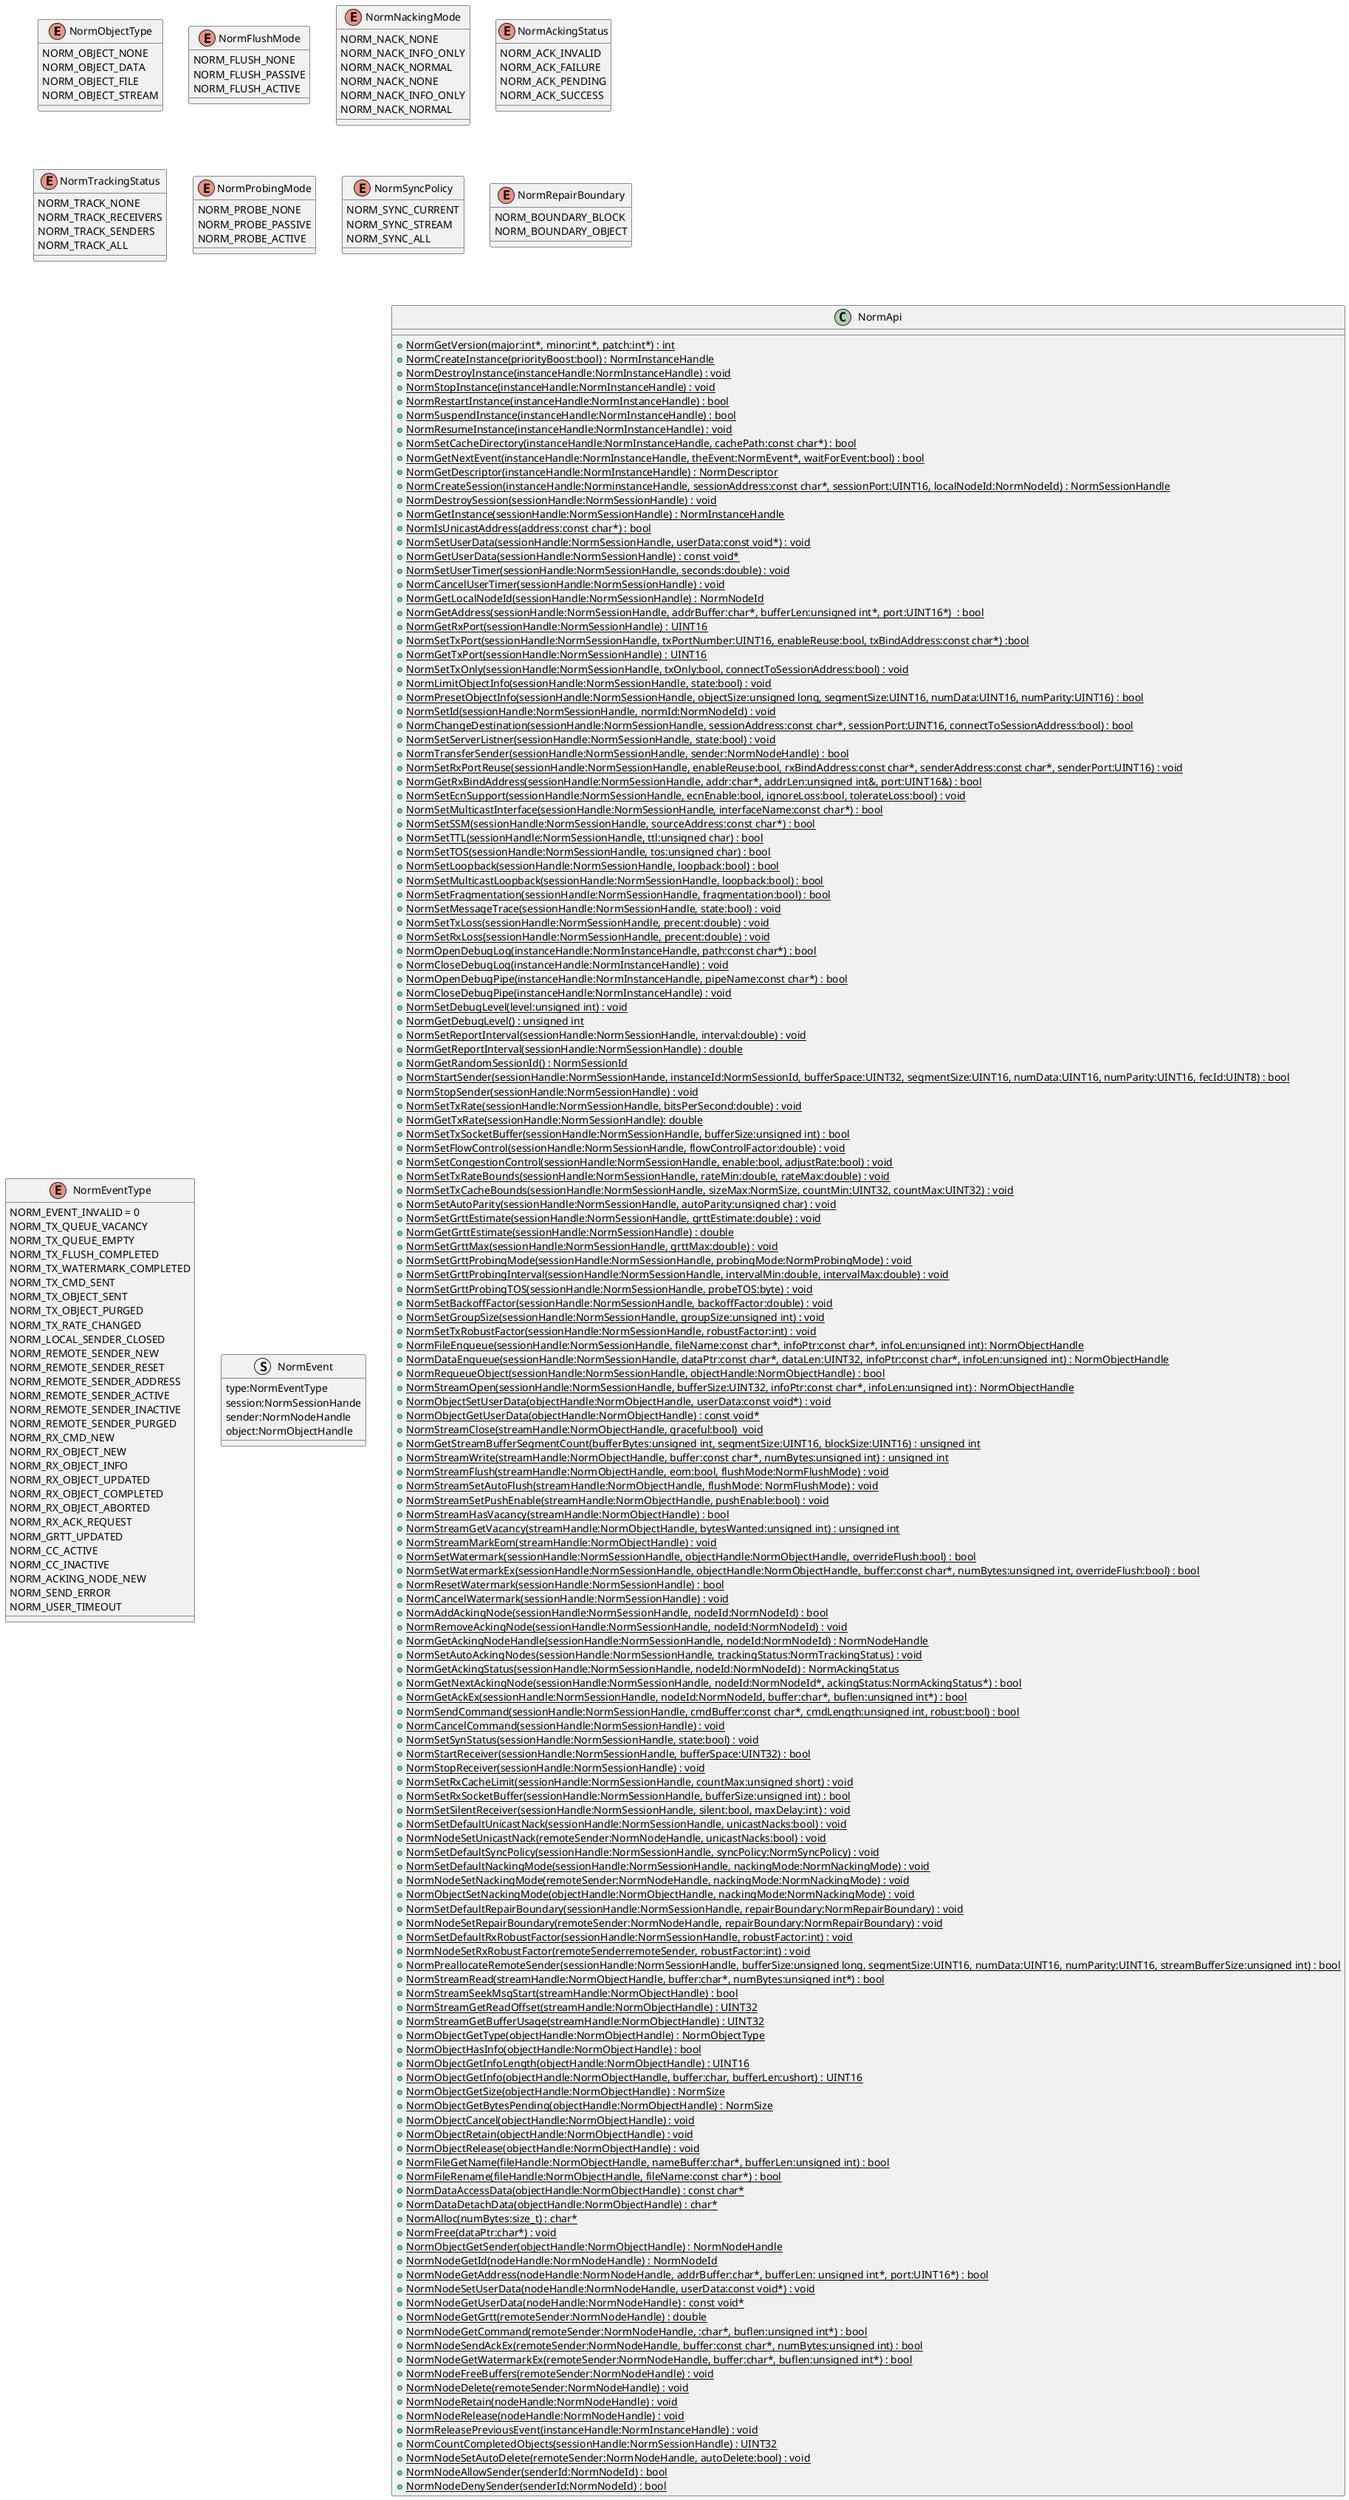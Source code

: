 @startuml 
enum NormObjectType
{
    NORM_OBJECT_NONE
    NORM_OBJECT_DATA
    NORM_OBJECT_FILE
    NORM_OBJECT_STREAM
}
enum NormFlushMode
{
    NORM_FLUSH_NONE
    NORM_FLUSH_PASSIVE
    NORM_FLUSH_ACTIVE
}
enum NormNackingMode
{
    NORM_NACK_NONE
    NORM_NACK_INFO_ONLY
    NORM_NACK_NORMAL
}
enum NormNackingMode
{
    NORM_NACK_NONE
    NORM_NACK_INFO_ONLY
    NORM_NACK_NORMAL
}
enum NormAckingStatus
{
    NORM_ACK_INVALID
    NORM_ACK_FAILURE
    NORM_ACK_PENDING
    NORM_ACK_SUCCESS
}
enum NormTrackingStatus
{
    NORM_TRACK_NONE
    NORM_TRACK_RECEIVERS
    NORM_TRACK_SENDERS
    NORM_TRACK_ALL
}
enum NormProbingMode
{
    NORM_PROBE_NONE
    NORM_PROBE_PASSIVE
    NORM_PROBE_ACTIVE
}
enum NormSyncPolicy
{
    NORM_SYNC_CURRENT
    NORM_SYNC_STREAM
    NORM_SYNC_ALL
}
enum NormRepairBoundary
{
    NORM_BOUNDARY_BLOCK
    NORM_BOUNDARY_OBJECT
}
enum NormEventType
{
    NORM_EVENT_INVALID = 0
    NORM_TX_QUEUE_VACANCY
    NORM_TX_QUEUE_EMPTY
    NORM_TX_FLUSH_COMPLETED
    NORM_TX_WATERMARK_COMPLETED
    NORM_TX_CMD_SENT
    NORM_TX_OBJECT_SENT
    NORM_TX_OBJECT_PURGED
    NORM_TX_RATE_CHANGED
    NORM_LOCAL_SENDER_CLOSED
    NORM_REMOTE_SENDER_NEW
    NORM_REMOTE_SENDER_RESET
    NORM_REMOTE_SENDER_ADDRESS
    NORM_REMOTE_SENDER_ACTIVE
    NORM_REMOTE_SENDER_INACTIVE
    NORM_REMOTE_SENDER_PURGED
    NORM_RX_CMD_NEW
    NORM_RX_OBJECT_NEW
    NORM_RX_OBJECT_INFO
    NORM_RX_OBJECT_UPDATED
    NORM_RX_OBJECT_COMPLETED
    NORM_RX_OBJECT_ABORTED
    NORM_RX_ACK_REQUEST
    NORM_GRTT_UPDATED
    NORM_CC_ACTIVE
    NORM_CC_INACTIVE
    NORM_ACKING_NODE_NEW
    NORM_SEND_ERROR
    NORM_USER_TIMEOUT
}
struct NormEvent
{
    type:NormEventType
    session:NormSessionHande
    sender:NormNodeHandle
    object:NormObjectHandle
}
class NormApi
{
    {static} + NormGetVersion(major:int*, minor:int*, patch:int*) : int
    {static} + NormCreateInstance(priorityBoost:bool) : NormInstanceHandle
    {static} + NormDestroyInstance(instanceHandle:NormInstanceHandle) : void
    {static} + NormStopInstance(instanceHandle:NormInstanceHandle) : void
    {static} + NormRestartInstance(instanceHandle:NormInstanceHandle) : bool
    {static} + NormSuspendInstance(instanceHandle:NormInstanceHandle) : bool
    {static} + NormResumeInstance(instanceHandle:NormInstanceHandle) : void
    {static} + NormSetCacheDirectory(instanceHandle:NormInstanceHandle, cachePath:const char*) : bool
    {static} + NormGetNextEvent(instanceHandle:NormInstanceHandle, theEvent:NormEvent*, waitForEvent:bool) : bool 
    {static} + NormGetDescriptor(instanceHandle:NormInstanceHandle) : NormDescriptor 
    {static} + NormCreateSession(instanceHandle:NorminstanceHandle, sessionAddress:const char*, sessionPort:UINT16, localNodeId:NormNodeId) : NormSessionHandle 
    {static} + NormDestroySession(sessionHandle:NormSessionHandle) : void 
    {static} + NormGetInstance(sessionHandle:NormSessionHandle) : NormInstanceHandle 
    {static} + NormIsUnicastAddress(address:const char*) : bool
    {static} + NormSetUserData(sessionHandle:NormSessionHandle, userData:const void*) : void
    {static} + NormGetUserData(sessionHandle:NormSessionHandle) : const void*
    {static} + NormSetUserTimer(sessionHandle:NormSessionHandle, seconds:double) : void
    {static} + NormCancelUserTimer(sessionHandle:NormSessionHandle) : void
    {static} + NormGetLocalNodeId(sessionHandle:NormSessionHandle) : NormNodeId
    {static} + NormGetAddress(sessionHandle:NormSessionHandle, addrBuffer:char*, bufferLen:unsigned int*, port:UINT16*)  : bool
    {static} + NormGetRxPort(sessionHandle:NormSessionHandle) : UINT16
    {static} + NormSetTxPort(sessionHandle:NormSessionHandle, txPortNumber:UINT16, enableReuse:bool, txBindAddress:const char*) :bool 
    {static} + NormGetTxPort(sessionHandle:NormSessionHandle) : UINT16
    {static} + NormSetTxOnly(sessionHandle:NormSessionHandle, txOnly:bool, connectToSessionAddress:bool) : void 
    {static} + NormLimitObjectInfo(sessionHandle:NormSessionHandle, state:bool) : void
    {static} + NormPresetObjectInfo(sessionHandle:NormSessionHandle, objectSize:unsigned long, segmentSize:UINT16, numData:UINT16, numParity:UINT16) : bool 
    {static} + NormSetId(sessionHandle:NormSessionHandle, normId:NormNodeId) : void
    {static} + NormChangeDestination(sessionHandle:NormSessionHandle, sessionAddress:const char*, sessionPort:UINT16, connectToSessionAddress:bool) : bool 
    {static} + NormSetServerListner(sessionHandle:NormSessionHandle, state:bool) : void
    {static} + NormTransferSender(sessionHandle:NormSessionHandle, sender:NormNodeHandle) : bool 
    {static} + NormSetRxPortReuse(sessionHandle:NormSessionHandle, enableReuse:bool, rxBindAddress:const char*, senderAddress:const char*, senderPort:UINT16) : void 
    {static} + NormGetRxBindAddress(sessionHandle:NormSessionHandle, addr:char*, addrLen:unsigned int&, port:UINT16&) : bool 
    {static} + NormSetEcnSupport(sessionHandle:NormSessionHandle, ecnEnable:bool, ignoreLoss:bool, tolerateLoss:bool) : void 
    {static} + NormSetMulticastInterface(sessionHandle:NormSessionHandle, interfaceName:const char*) : bool 
    {static} + NormSetSSM(sessionHandle:NormSessionHandle, sourceAddress:const char*) : bool 
    {static} + NormSetTTL(sessionHandle:NormSessionHandle, ttl:unsigned char) : bool 
    {static} + NormSetTOS(sessionHandle:NormSessionHandle, tos:unsigned char) : bool 
    {static} + NormSetLoopback(sessionHandle:NormSessionHandle, loopback:bool) : bool
    {static} + NormSetMulticastLoopback(sessionHandle:NormSessionHandle, loopback:bool) : bool
    {static} + NormSetFragmentation(sessionHandle:NormSessionHandle, fragmentation:bool) : bool
    {static} + NormSetMessageTrace(sessionHandle:NormSessionHandle, state:bool) : void
    {static} + NormSetTxLoss(sessionHandle:NormSessionHandle, precent:double) : void
    {static} + NormSetRxLoss(sessionHandle:NormSessionHandle, precent:double) : void
    {static} + NormOpenDebugLog(instanceHandle:NormInstanceHandle, path:const char*) : bool 
    {static} + NormCloseDebugLog(instanceHandle:NormInstanceHandle) : void
    {static} + NormOpenDebugPipe(instanceHandle:NormInstanceHandle, pipeName:const char*) : bool 
    {static} + NormCloseDebugPipe(instanceHandle:NormInstanceHandle) : void
    {static} + NormSetDebugLevel(level:unsigned int) : void 
    {static} + NormGetDebugLevel() : unsigned int
    {static} + NormSetReportInterval(sessionHandle:NormSessionHandle, interval:double) : void
    {static} + NormGetReportInterval(sessionHandle:NormSessionHandle) : double
    {static} + NormGetRandomSessionId() : NormSessionId 
    {static} + NormStartSender(sessionHandle:NormSessionHande, instanceId:NormSessionId, bufferSpace:UINT32, segmentSize:UINT16, numData:UINT16, numParity:UINT16, fecId:UINT8) : bool 
    {static} + NormStopSender(sessionHandle:NormSessionHandle) : void
    {static} + NormSetTxRate(sessionHandle:NormSessionHandle, bitsPerSecond:double) : void
    {static} + NormGetTxRate(sessionHandle:NormSessionHandle): double
    {static} + NormSetTxSocketBuffer(sessionHandle:NormSessionHandle, bufferSize:unsigned int) : bool 
    {static} + NormSetFlowControl(sessionHandle:NormSessionHandle, flowControlFactor:double) : void
    {static} + NormSetCongestionControl(sessionHandle:NormSessionHandle, enable:bool, adjustRate:bool) : void 
    {static} + NormSetTxRateBounds(sessionHandle:NormSessionHandle, rateMin:double, rateMax:double) : void
    {static} + NormSetTxCacheBounds(sessionHandle:NormSessionHandle, sizeMax:NormSize, countMin:UINT32, countMax:UINT32) : void 
    {static} + NormSetAutoParity(sessionHandle:NormSessionHandle, autoParity:unsigned char) : void 
    {static} + NormSetGrttEstimate(sessionHandle:NormSessionHandle, grttEstimate:double) : void
    {static} + NormGetGrttEstimate(sessionHandle:NormSessionHandle) : double
    {static} + NormSetGrttMax(sessionHandle:NormSessionHandle, grttMax:double) : void
    {static} + NormSetGrttProbingMode(sessionHandle:NormSessionHandle, probingMode:NormProbingMode) : void 
    {static} + NormSetGrttProbingInterval(sessionHandle:NormSessionHandle, intervalMin:double, intervalMax:double) : void
    {static} + NormSetGrttProbingTOS(sessionHandle:NormSessionHandle, probeTOS:byte) : void 
    {static} + NormSetBackoffFactor(sessionHandle:NormSessionHandle, backoffFactor:double) : void
    {static} + NormSetGroupSize(sessionHandle:NormSessionHandle, groupSize:unsigned int) : void 
    {static} + NormSetTxRobustFactor(sessionHandle:NormSessionHandle, robustFactor:int) : void
    {static} + NormFileEnqueue(sessionHandle:NormSessionHandle, fileName:const char*, infoPtr:const char*, infoLen:unsigned int): NormObjectHandle 
    {static} + NormDataEnqueue(sessionHandle:NormSessionHandle, dataPtr:const char*, dataLen:UINT32, infoPtr:const char*, infoLen:unsigned int) : NormObjectHandle 
    {static} + NormRequeueObject(sessionHandle:NormSessionHandle, objectHandle:NormObjectHandle) : bool
    {static} + NormStreamOpen(sessionHandle:NormSessionHandle, bufferSize:UINT32, infoPtr:const char*, infoLen:unsigned int) : NormObjectHandle 
    {static} + NormObjectSetUserData(objectHandle:NormObjectHandle, userData:const void*) : void 
    {static} + NormObjectGetUserData(objectHandle:NormObjectHandle) : const void*
    {static} + NormStreamClose(streamHandle:NormObjectHandle, graceful:bool)  void 
    {static} + NormGetStreamBufferSegmentCount(bufferBytes:unsigned int, segmentSize:UINT16, blockSize:UINT16) : unsigned int
    {static} + NormStreamWrite(streamHandle:NormObjectHandle, buffer:const char*, numBytes:unsigned int) : unsigned int
    {static} + NormStreamFlush(streamHandle:NormObjectHandle, eom:bool, flushMode:NormFlushMode) : void 
    {static} + NormStreamSetAutoFlush(streamHandle:NormObjectHandle, flushMode: NormFlushMode) : void
    {static} + NormStreamSetPushEnable(streamHandle:NormObjectHandle, pushEnable:bool) : void
    {static} + NormStreamHasVacancy(streamHandle:NormObjectHandle) : bool
    {static} + NormStreamGetVacancy(streamHandle:NormObjectHandle, bytesWanted:unsigned int) : unsigned int
    {static} + NormStreamMarkEom(streamHandle:NormObjectHandle) : void
    {static} + NormSetWatermark(sessionHandle:NormSessionHandle, objectHandle:NormObjectHandle, overrideFlush:bool) : bool
    {static} + NormSetWatermarkEx(sessionHandle:NormSessionHandle, objectHandle:NormObjectHandle, buffer:const char*, numBytes:unsigned int, overrideFlush:bool) : bool
    {static} + NormResetWatermark(sessionHandle:NormSessionHandle) : bool
    {static} + NormCancelWatermark(sessionHandle:NormSessionHandle) : void
    {static} + NormAddAckingNode(sessionHandle:NormSessionHandle, nodeId:NormNodeId) : bool
    {static} + NormRemoveAckingNode(sessionHandle:NormSessionHandle, nodeId:NormNodeId) : void
    {static} + NormGetAckingNodeHandle(sessionHandle:NormSessionHandle, nodeId:NormNodeId) : NormNodeHandle
    {static} + NormSetAutoAckingNodes(sessionHandle:NormSessionHandle, trackingStatus:NormTrackingStatus) : void
    {static} + NormGetAckingStatus(sessionHandle:NormSessionHandle, nodeId:NormNodeId) : NormAckingStatus
    {static} + NormGetNextAckingNode(sessionHandle:NormSessionHandle, nodeId:NormNodeId*, ackingStatus:NormAckingStatus*) : bool
    {static} + NormGetAckEx(sessionHandle:NormSessionHandle, nodeId:NormNodeId, buffer:char*, buflen:unsigned int*) : bool
    {static} + NormSendCommand(sessionHandle:NormSessionHandle, cmdBuffer:const char*, cmdLength:unsigned int, robust:bool) : bool
    {static} + NormCancelCommand(sessionHandle:NormSessionHandle) : void
    {static} + NormSetSynStatus(sessionHandle:NormSessionHandle, state:bool) : void
    {static} + NormStartReceiver(sessionHandle:NormSessionHandle, bufferSpace:UINT32) : bool
    {static} + NormStopReceiver(sessionHandle:NormSessionHandle) : void
    {static} + NormSetRxCacheLimit(sessionHandle:NormSessionHandle, countMax:unsigned short) : void
    {static} + NormSetRxSocketBuffer(sessionHandle:NormSessionHandle, bufferSize:unsigned int) : bool
    {static} + NormSetSilentReceiver(sessionHandle:NormSessionHandle, silent:bool, maxDelay:int) : void
    {static} + NormSetDefaultUnicastNack(sessionHandle:NormSessionHandle, unicastNacks:bool) : void
    {static} + NormNodeSetUnicastNack(remoteSender:NormNodeHandle, unicastNacks:bool) : void
    {static} + NormSetDefaultSyncPolicy(sessionHandle:NormSessionHandle, syncPolicy:NormSyncPolicy) : void
    {static} + NormSetDefaultNackingMode(sessionHandle:NormSessionHandle, nackingMode:NormNackingMode) : void
    {static} + NormNodeSetNackingMode(remoteSender:NormNodeHandle, nackingMode:NormNackingMode) : void
    {static} + NormObjectSetNackingMode(objectHandle:NormObjectHandle, nackingMode:NormNackingMode) : void
    {static} + NormSetDefaultRepairBoundary(sessionHandle:NormSessionHandle, repairBoundary:NormRepairBoundary) : void
    {static} + NormNodeSetRepairBoundary(remoteSender:NormNodeHandle, repairBoundary:NormRepairBoundary) : void
    {static} + NormSetDefaultRxRobustFactor(sessionHandle:NormSessionHandle, robustFactor:int) : void
    {static} + NormNodeSetRxRobustFactor(remoteSenderremoteSender, robustFactor:int) : void
    {static} + NormPreallocateRemoteSender(sessionHandle:NormSessionHandle, bufferSize:unsigned long, segmentSize:UINT16, numData:UINT16, numParity:UINT16, streamBufferSize:unsigned int) : bool
    {static} + NormStreamRead(streamHandle:NormObjectHandle, buffer:char*, numBytes:unsigned int*) : bool
    {static} + NormStreamSeekMsgStart(streamHandle:NormObjectHandle) : bool
    {static} + NormStreamGetReadOffset(streamHandle:NormObjectHandle) : UINT32
    {static} + NormStreamGetBufferUsage(streamHandle:NormObjectHandle) : UINT32
    {static} + NormObjectGetType(objectHandle:NormObjectHandle) : NormObjectType
    {static} + NormObjectHasInfo(objectHandle:NormObjectHandle) : bool
    {static} + NormObjectGetInfoLength(objectHandle:NormObjectHandle) : UINT16
    {static} + NormObjectGetInfo(objectHandle:NormObjectHandle, buffer:char, bufferLen:ushort) : UINT16
    {static} + NormObjectGetSize(objectHandle:NormObjectHandle) : NormSize
    {static} + NormObjectGetBytesPending(objectHandle:NormObjectHandle) : NormSize
    {static} + NormObjectCancel(objectHandle:NormObjectHandle) : void
    {static} + NormObjectRetain(objectHandle:NormObjectHandle) : void
    {static} + NormObjectRelease(objectHandle:NormObjectHandle) : void
    {static} + NormFileGetName(fileHandle:NormObjectHandle, nameBuffer:char*, bufferLen:unsigned int) : bool
    {static} + NormFileRename(fileHandle:NormObjectHandle, fileName:const char*) : bool
    {static} + NormDataAccessData(objectHandle:NormObjectHandle) : const char*
    {static} + NormDataDetachData(objectHandle:NormObjectHandle) : char*
    {static} + NormAlloc(numBytes:size_t) : char*
    {static} + NormFree(dataPtr:char*) : void
    {static} + NormObjectGetSender(objectHandle:NormObjectHandle) : NormNodeHandle
    {static} + NormNodeGetId(nodeHandle:NormNodeHandle) : NormNodeId
    {static} + NormNodeGetAddress(nodeHandle:NormNodeHandle, addrBuffer:char*, bufferLen: unsigned int*, port:UINT16*) : bool
    {static} + NormNodeSetUserData(nodeHandle:NormNodeHandle, userData:const void*) : void
    {static} + NormNodeGetUserData(nodeHandle:NormNodeHandle) : const void*
    {static} + NormNodeGetGrtt(remoteSender:NormNodeHandle) : double
    {static} + NormNodeGetCommand(remoteSender:NormNodeHandle, :char*, buflen:unsigned int*) : bool
    {static} + NormNodeSendAckEx(remoteSender:NormNodeHandle, buffer:const char*, numBytes:unsigned int) : bool
    {static} + NormNodeGetWatermarkEx(remoteSender:NormNodeHandle, buffer:char*, buflen:unsigned int*) : bool
    {static} + NormNodeFreeBuffers(remoteSender:NormNodeHandle) : void
    {static} + NormNodeDelete(remoteSender:NormNodeHandle) : void
    {static} + NormNodeRetain(nodeHandle:NormNodeHandle) : void
    {static} + NormNodeRelease(nodeHandle:NormNodeHandle) : void
    {static} + NormReleasePreviousEvent(instanceHandle:NormInstanceHandle) : void
    {static} + NormCountCompletedObjects(sessionHandle:NormSessionHandle) : UINT32
    {static} + NormNodeSetAutoDelete(remoteSender:NormNodeHandle, autoDelete:bool) : void
    {static} + NormNodeAllowSender(senderId:NormNodeId) : bool
    {static} + NormNodeDenySender(senderId:NormNodeId) : bool
}
@enduml